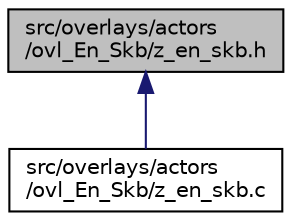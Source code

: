 digraph "src/overlays/actors/ovl_En_Skb/z_en_skb.h"
{
 // LATEX_PDF_SIZE
  edge [fontname="Helvetica",fontsize="10",labelfontname="Helvetica",labelfontsize="10"];
  node [fontname="Helvetica",fontsize="10",shape=record];
  Node1 [label="src/overlays/actors\l/ovl_En_Skb/z_en_skb.h",height=0.2,width=0.4,color="black", fillcolor="grey75", style="filled", fontcolor="black",tooltip=" "];
  Node1 -> Node2 [dir="back",color="midnightblue",fontsize="10",style="solid",fontname="Helvetica"];
  Node2 [label="src/overlays/actors\l/ovl_En_Skb/z_en_skb.c",height=0.2,width=0.4,color="black", fillcolor="white", style="filled",URL="$d2/d82/z__en__skb_8c.html",tooltip=" "];
}
